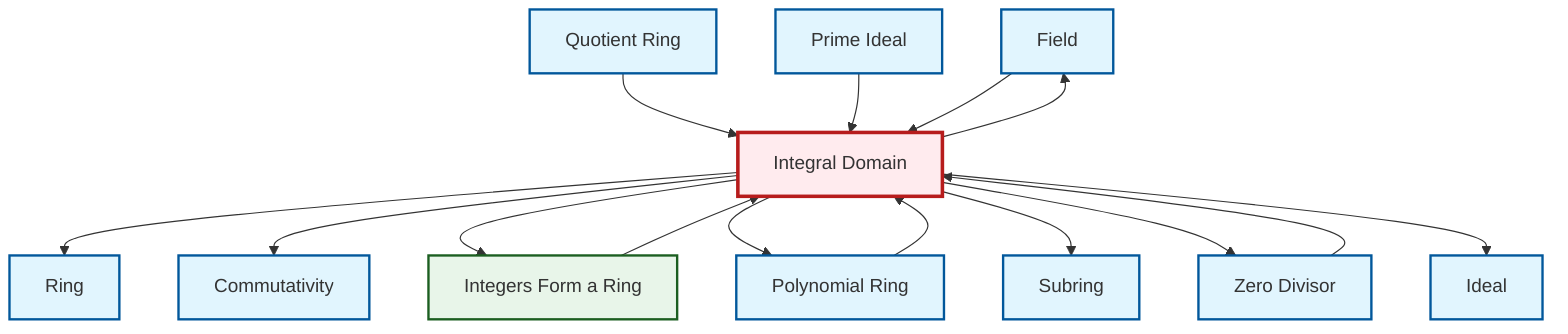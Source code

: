 graph TD
    classDef definition fill:#e1f5fe,stroke:#01579b,stroke-width:2px
    classDef theorem fill:#f3e5f5,stroke:#4a148c,stroke-width:2px
    classDef axiom fill:#fff3e0,stroke:#e65100,stroke-width:2px
    classDef example fill:#e8f5e9,stroke:#1b5e20,stroke-width:2px
    classDef current fill:#ffebee,stroke:#b71c1c,stroke-width:3px
    def-subring["Subring"]:::definition
    def-ideal["Ideal"]:::definition
    def-field["Field"]:::definition
    def-commutativity["Commutativity"]:::definition
    def-prime-ideal["Prime Ideal"]:::definition
    def-zero-divisor["Zero Divisor"]:::definition
    def-quotient-ring["Quotient Ring"]:::definition
    def-ring["Ring"]:::definition
    ex-integers-ring["Integers Form a Ring"]:::example
    def-integral-domain["Integral Domain"]:::definition
    def-polynomial-ring["Polynomial Ring"]:::definition
    def-quotient-ring --> def-integral-domain
    def-integral-domain --> def-ring
    def-integral-domain --> def-commutativity
    def-integral-domain --> ex-integers-ring
    def-integral-domain --> def-polynomial-ring
    def-integral-domain --> def-subring
    def-zero-divisor --> def-integral-domain
    ex-integers-ring --> def-integral-domain
    def-polynomial-ring --> def-integral-domain
    def-prime-ideal --> def-integral-domain
    def-integral-domain --> def-zero-divisor
    def-integral-domain --> def-field
    def-integral-domain --> def-ideal
    def-field --> def-integral-domain
    class def-integral-domain current